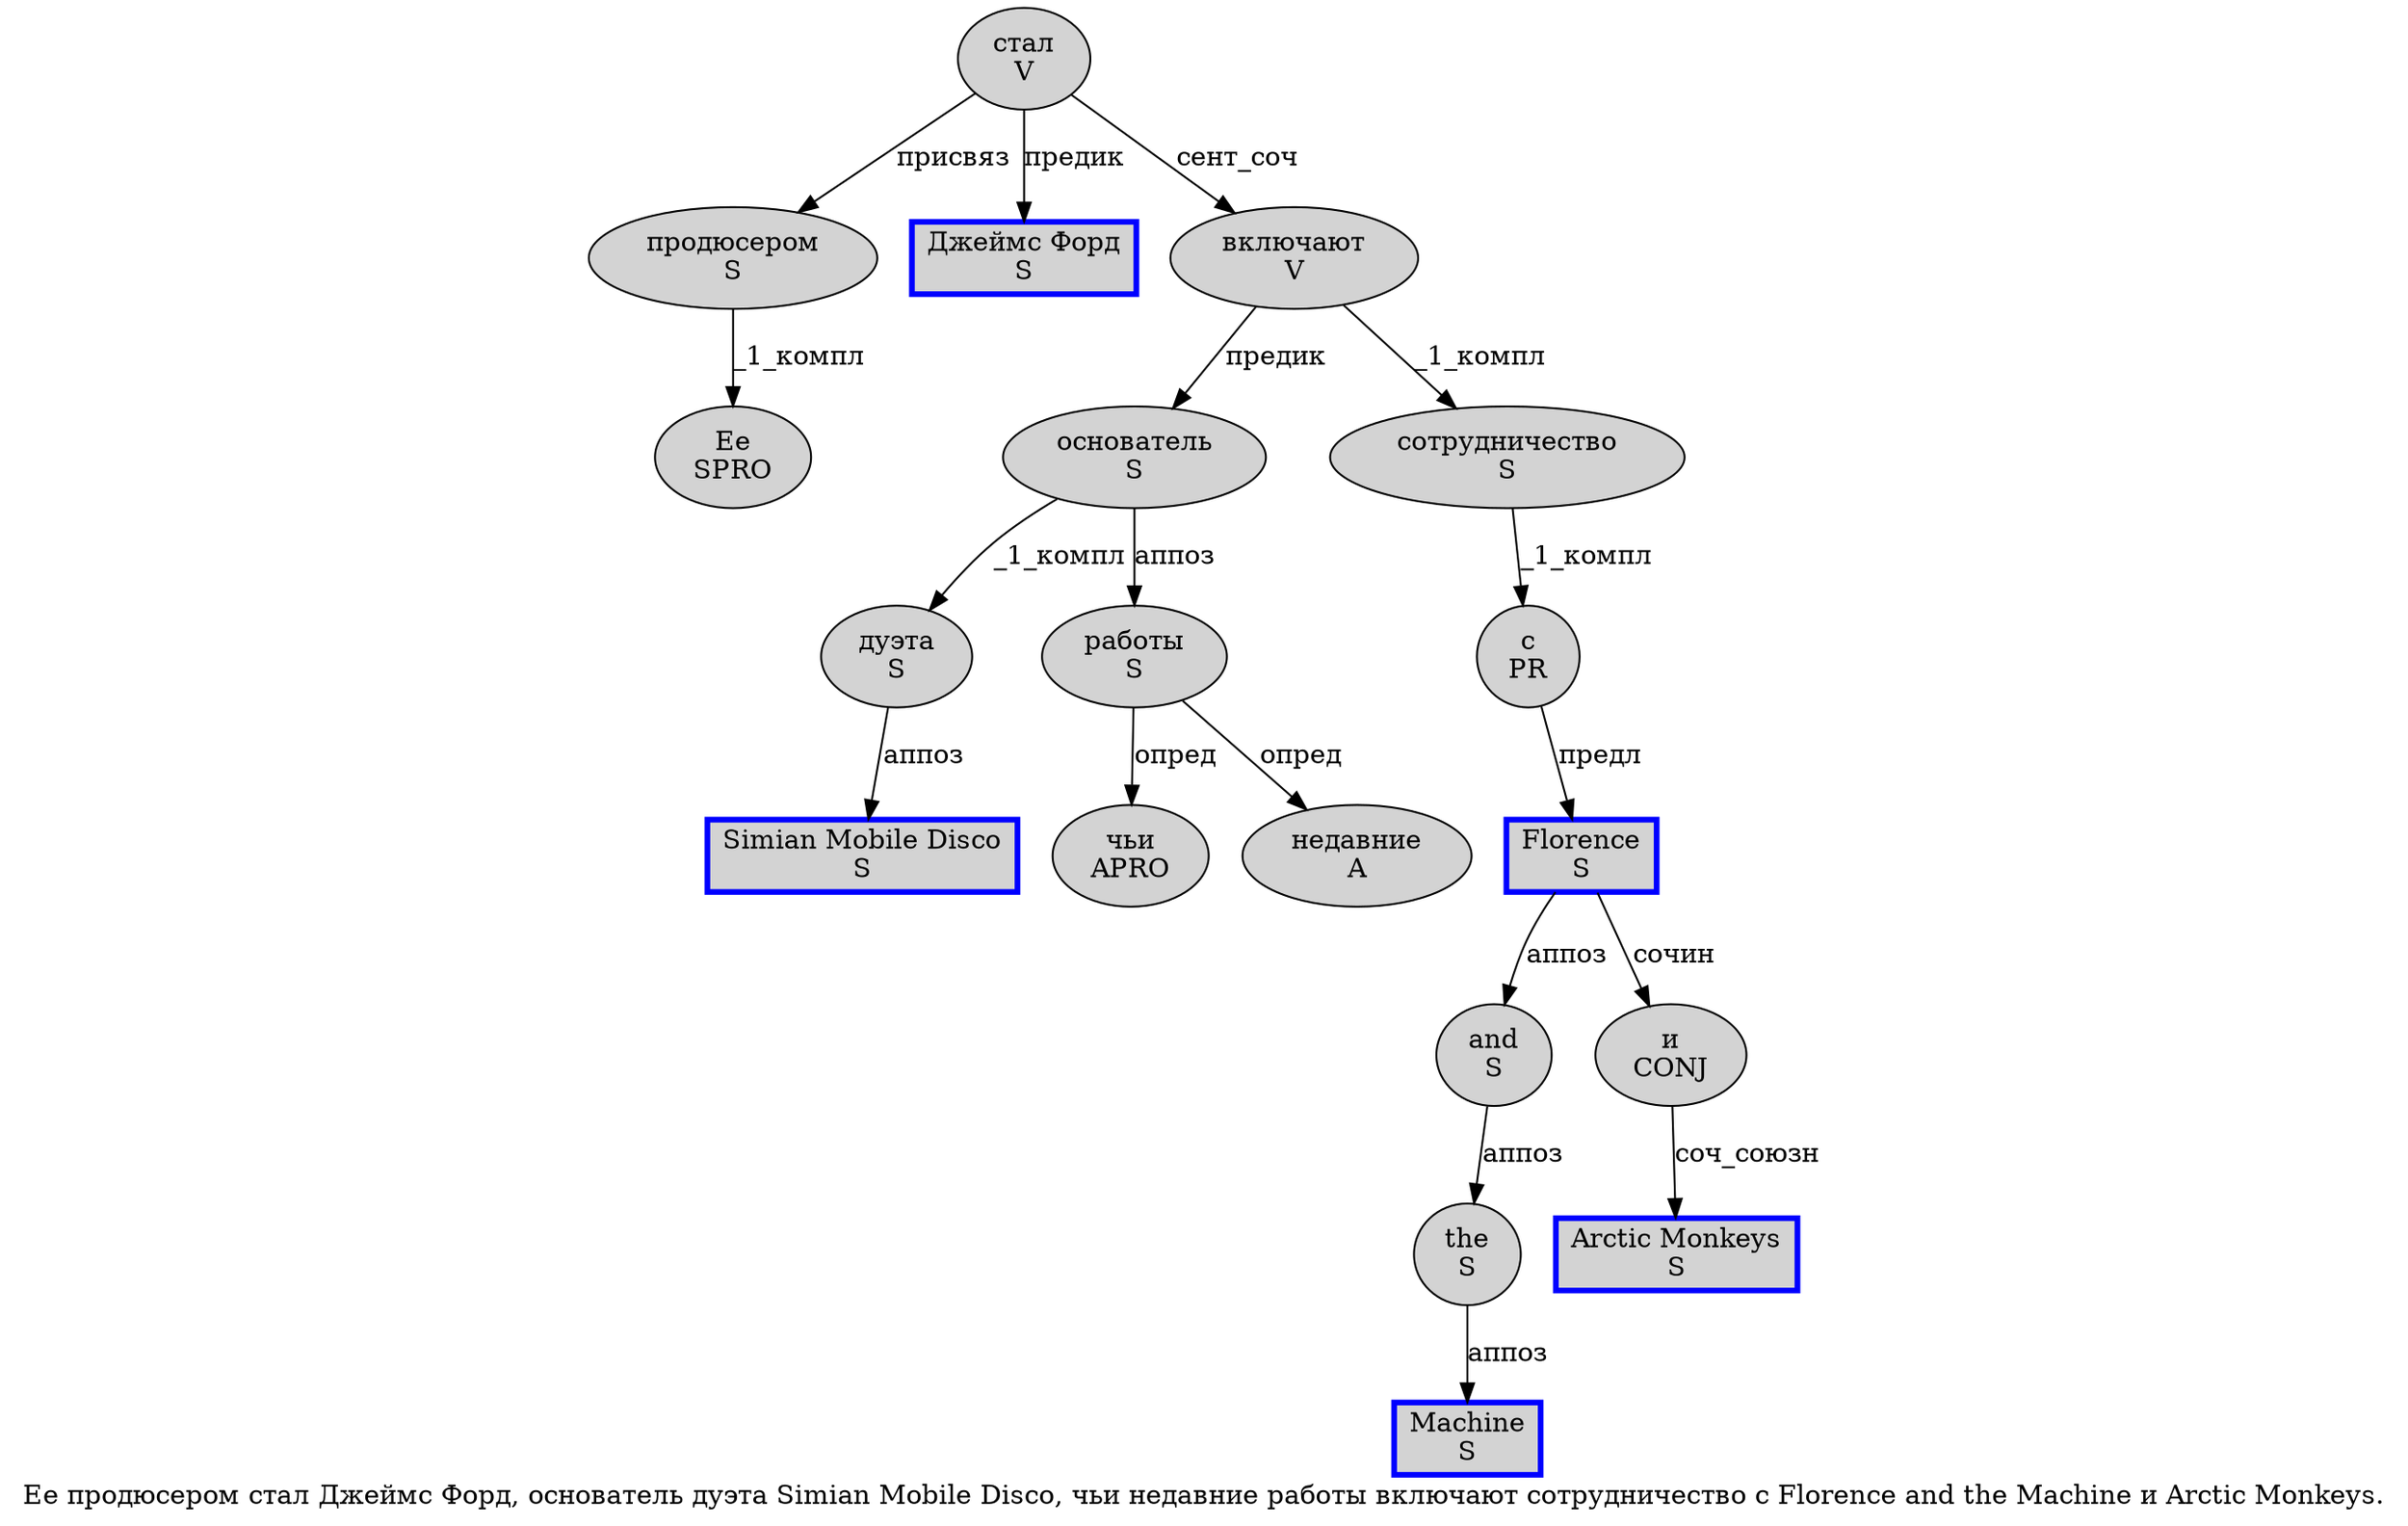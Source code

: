 digraph SENTENCE_270 {
	graph [label="Ее продюсером стал Джеймс Форд, основатель дуэта Simian Mobile Disco, чьи недавние работы включают сотрудничество с Florence and the Machine и Arctic Monkeys."]
	node [style=filled]
		0 [label="Ее
SPRO" color="" fillcolor=lightgray penwidth=1 shape=ellipse]
		1 [label="продюсером
S" color="" fillcolor=lightgray penwidth=1 shape=ellipse]
		2 [label="стал
V" color="" fillcolor=lightgray penwidth=1 shape=ellipse]
		3 [label="Джеймс Форд
S" color=blue fillcolor=lightgray penwidth=3 shape=box]
		5 [label="основатель
S" color="" fillcolor=lightgray penwidth=1 shape=ellipse]
		6 [label="дуэта
S" color="" fillcolor=lightgray penwidth=1 shape=ellipse]
		7 [label="Simian Mobile Disco
S" color=blue fillcolor=lightgray penwidth=3 shape=box]
		9 [label="чьи
APRO" color="" fillcolor=lightgray penwidth=1 shape=ellipse]
		10 [label="недавние
A" color="" fillcolor=lightgray penwidth=1 shape=ellipse]
		11 [label="работы
S" color="" fillcolor=lightgray penwidth=1 shape=ellipse]
		12 [label="включают
V" color="" fillcolor=lightgray penwidth=1 shape=ellipse]
		13 [label="сотрудничество
S" color="" fillcolor=lightgray penwidth=1 shape=ellipse]
		14 [label="с
PR" color="" fillcolor=lightgray penwidth=1 shape=ellipse]
		15 [label="Florence
S" color=blue fillcolor=lightgray penwidth=3 shape=box]
		16 [label="and
S" color="" fillcolor=lightgray penwidth=1 shape=ellipse]
		17 [label="the
S" color="" fillcolor=lightgray penwidth=1 shape=ellipse]
		18 [label="Machine
S" color=blue fillcolor=lightgray penwidth=3 shape=box]
		19 [label="и
CONJ" color="" fillcolor=lightgray penwidth=1 shape=ellipse]
		20 [label="Arctic Monkeys
S" color=blue fillcolor=lightgray penwidth=3 shape=box]
			13 -> 14 [label="_1_компл"]
			11 -> 9 [label="опред"]
			11 -> 10 [label="опред"]
			1 -> 0 [label="_1_компл"]
			2 -> 1 [label="присвяз"]
			2 -> 3 [label="предик"]
			2 -> 12 [label="сент_соч"]
			19 -> 20 [label="соч_союзн"]
			16 -> 17 [label="аппоз"]
			6 -> 7 [label="аппоз"]
			17 -> 18 [label="аппоз"]
			12 -> 5 [label="предик"]
			12 -> 13 [label="_1_компл"]
			5 -> 6 [label="_1_компл"]
			5 -> 11 [label="аппоз"]
			14 -> 15 [label="предл"]
			15 -> 16 [label="аппоз"]
			15 -> 19 [label="сочин"]
}